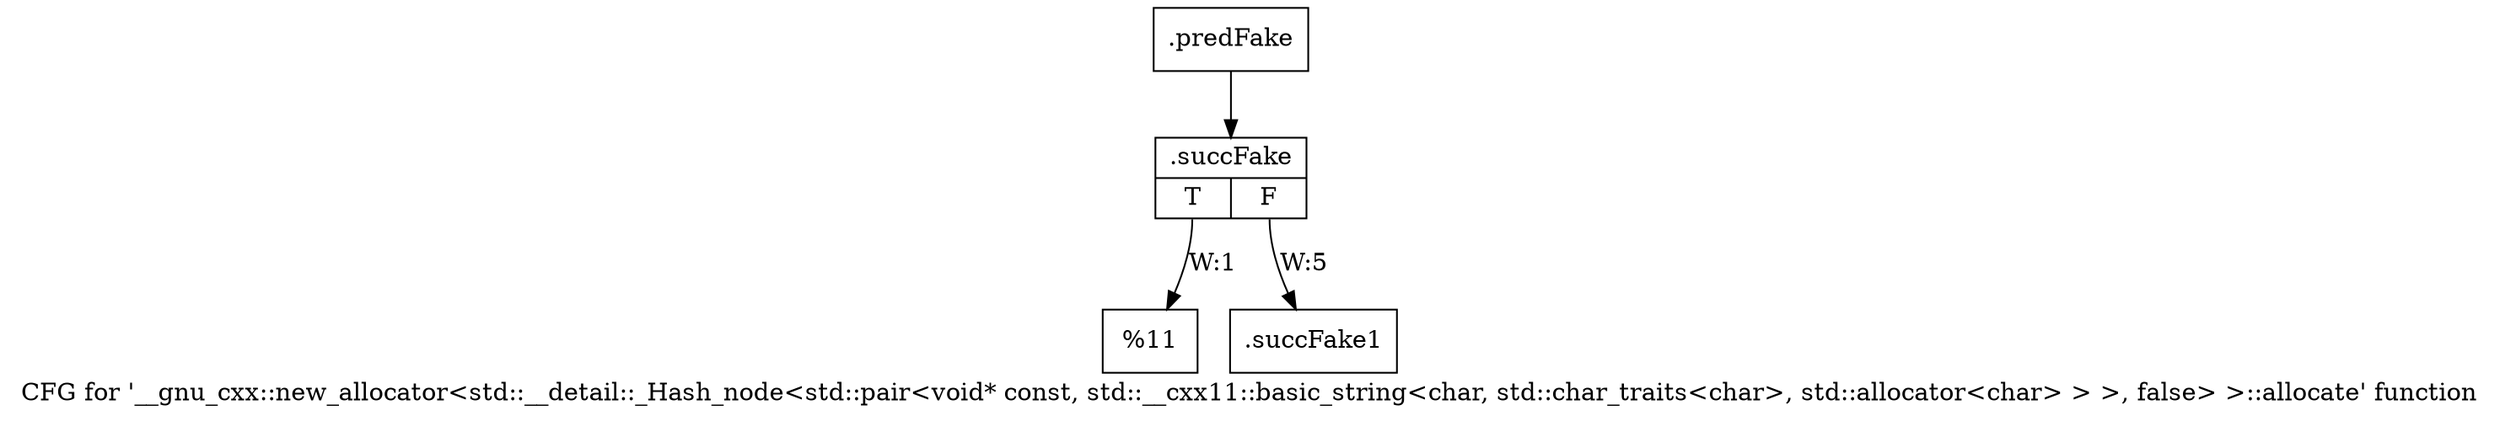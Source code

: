 digraph "CFG for '__gnu_cxx::new_allocator\<std::__detail::_Hash_node\<std::pair\<void* const, std::__cxx11::basic_string\<char, std::char_traits\<char\>, std::allocator\<char\> \> \>, false\> \>::allocate' function" {
	label="CFG for '__gnu_cxx::new_allocator\<std::__detail::_Hash_node\<std::pair\<void* const, std::__cxx11::basic_string\<char, std::char_traits\<char\>, std::allocator\<char\> \> \>, false\> \>::allocate' function";

	Node0x3ba5580 [shape=record,filename="",linenumber="",label="{.predFake}"];
	Node0x3ba5580 -> Node0x3c9fd60[ callList="" memoryops="" filename="/usr/vitis/Vitis_HLS/2020.2/tps/lnx64/gcc-6.2.0/lib/gcc/x86_64-pc-linux-gnu/6.2.0/../../../../include/c++/6.2.0/ext/new_allocator.h" execusionnum="4"];
	Node0x3c9fd60 [shape=record,filename="/usr/vitis/Vitis_HLS/2020.2/tps/lnx64/gcc-6.2.0/lib/gcc/x86_64-pc-linux-gnu/6.2.0/../../../../include/c++/6.2.0/ext/new_allocator.h",linenumber="101",label="{.succFake|{<s0>T|<s1>F}}"];
	Node0x3c9fd60:s0 -> Node0x3ba5930[label="W:1"];
	Node0x3c9fd60:s1 -> Node0x3c9fe40[label="W:5" callList="" memoryops="" filename="/usr/vitis/Vitis_HLS/2020.2/tps/lnx64/gcc-6.2.0/lib/gcc/x86_64-pc-linux-gnu/6.2.0/../../../../include/c++/6.2.0/ext/new_allocator.h" execusionnum="4"];
	Node0x3ba5930 [shape=record,filename="/usr/vitis/Vitis_HLS/2020.2/tps/lnx64/gcc-6.2.0/lib/gcc/x86_64-pc-linux-gnu/6.2.0/../../../../include/c++/6.2.0/ext/new_allocator.h",linenumber="102",label="{%11}"];
	Node0x3c9fe40 [shape=record,filename="/usr/vitis/Vitis_HLS/2020.2/tps/lnx64/gcc-6.2.0/lib/gcc/x86_64-pc-linux-gnu/6.2.0/../../../../include/c++/6.2.0/ext/new_allocator.h",linenumber="104",label="{.succFake1}"];
}
